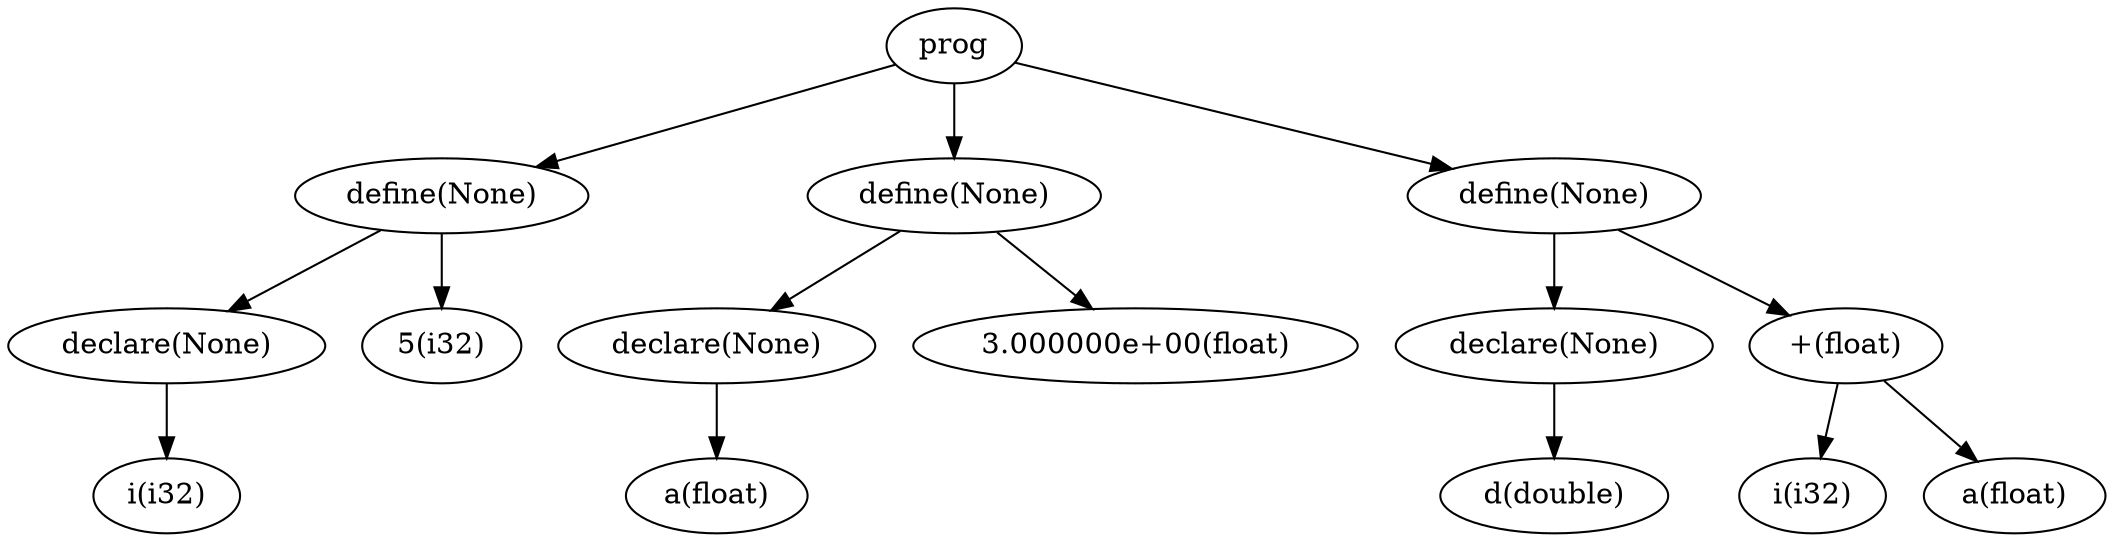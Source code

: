 digraph AST {
	node1[label="prog"]
	node2[label="define(None)"]
	node1->node2
	node3[label="declare(None)"]
	node2->node3
	node4[label="i(i32)"]
	node3->node4
	node5[label="5(i32)"]
	node2->node5
	node6[label="define(None)"]
	node1->node6
	node7[label="declare(None)"]
	node6->node7
	node8[label="a(float)"]
	node7->node8
	node9[label="3.000000e+00(float)"]
	node6->node9
	node10[label="define(None)"]
	node1->node10
	node11[label="declare(None)"]
	node10->node11
	node12[label="d(double)"]
	node11->node12
	node13[label="+(float)"]
	node10->node13
	node14[label="i(i32)"]
	node13->node14
	node15[label="a(float)"]
	node13->node15
}